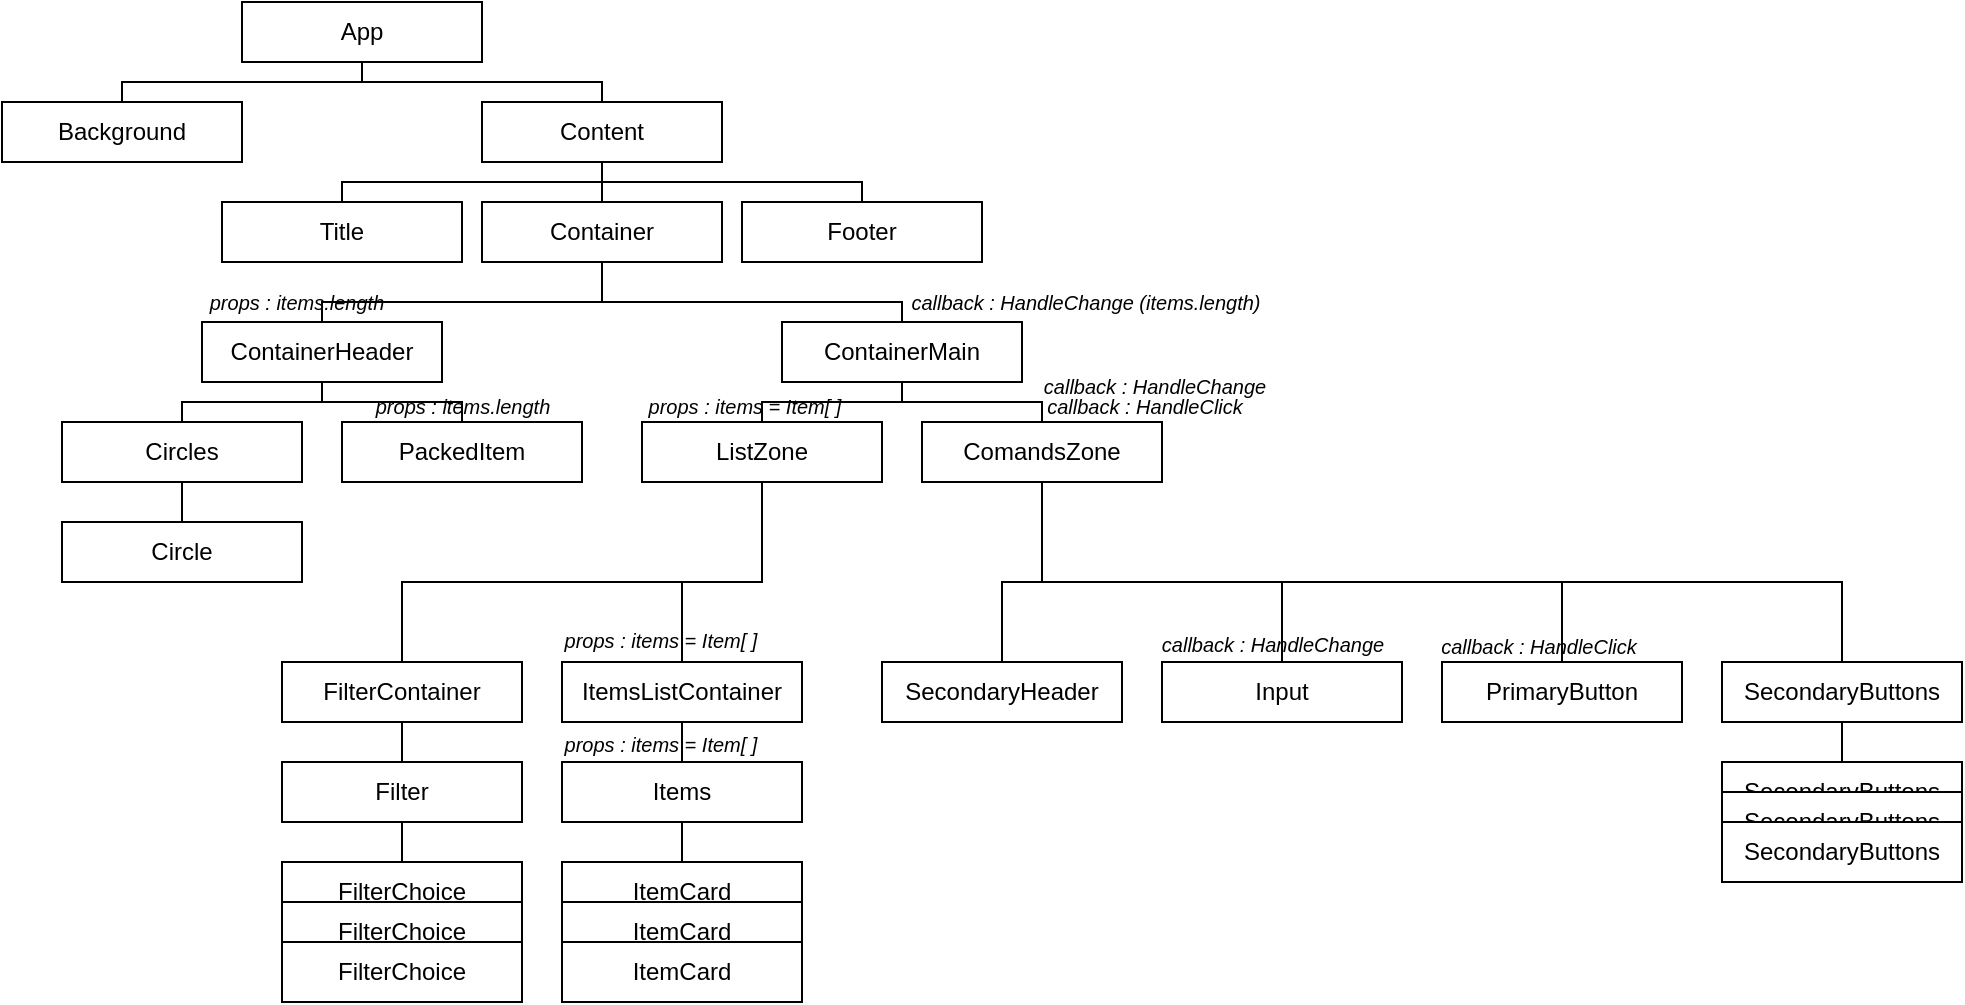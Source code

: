 <mxfile version="28.2.5">
  <diagram name="Page-1" id="dSxOkD4vzVmU74LxcRfJ">
    <mxGraphModel dx="815" dy="425" grid="1" gridSize="10" guides="1" tooltips="1" connect="1" arrows="1" fold="1" page="1" pageScale="1" pageWidth="827" pageHeight="1169" math="0" shadow="0">
      <root>
        <mxCell id="0" />
        <mxCell id="1" parent="0" />
        <mxCell id="z0r5uAFNtkcqJ_WD6JSB-1" value="App" style="rounded=0;whiteSpace=wrap;html=1;" vertex="1" parent="1">
          <mxGeometry x="320" y="160" width="120" height="30" as="geometry" />
        </mxCell>
        <mxCell id="z0r5uAFNtkcqJ_WD6JSB-2" value="Background" style="rounded=0;whiteSpace=wrap;html=1;fillColor=light-dark(#FFFFFF,#8B8B8B);" vertex="1" parent="1">
          <mxGeometry x="200" y="210" width="120" height="30" as="geometry" />
        </mxCell>
        <mxCell id="z0r5uAFNtkcqJ_WD6JSB-3" value="Content" style="rounded=0;whiteSpace=wrap;html=1;" vertex="1" parent="1">
          <mxGeometry x="440" y="210" width="120" height="30" as="geometry" />
        </mxCell>
        <mxCell id="z0r5uAFNtkcqJ_WD6JSB-4" value="Container" style="rounded=0;whiteSpace=wrap;html=1;" vertex="1" parent="1">
          <mxGeometry x="440" y="260" width="120" height="30" as="geometry" />
        </mxCell>
        <mxCell id="z0r5uAFNtkcqJ_WD6JSB-5" value="Title" style="rounded=0;whiteSpace=wrap;html=1;fillColor=light-dark(#FFFFFF,#8B8B8B);" vertex="1" parent="1">
          <mxGeometry x="310" y="260" width="120" height="30" as="geometry" />
        </mxCell>
        <mxCell id="z0r5uAFNtkcqJ_WD6JSB-6" value="Footer" style="rounded=0;whiteSpace=wrap;html=1;fillColor=light-dark(#FFFFFF,#8B8B8B);" vertex="1" parent="1">
          <mxGeometry x="570" y="260" width="120" height="30" as="geometry" />
        </mxCell>
        <mxCell id="z0r5uAFNtkcqJ_WD6JSB-7" value="ContainerHeader" style="rounded=0;whiteSpace=wrap;html=1;" vertex="1" parent="1">
          <mxGeometry x="300" y="320" width="120" height="30" as="geometry" />
        </mxCell>
        <mxCell id="z0r5uAFNtkcqJ_WD6JSB-9" value="ContainerMain" style="rounded=0;whiteSpace=wrap;html=1;" vertex="1" parent="1">
          <mxGeometry x="590" y="320" width="120" height="30" as="geometry" />
        </mxCell>
        <mxCell id="z0r5uAFNtkcqJ_WD6JSB-10" value="Circles" style="rounded=0;whiteSpace=wrap;html=1;" vertex="1" parent="1">
          <mxGeometry x="230" y="370" width="120" height="30" as="geometry" />
        </mxCell>
        <mxCell id="z0r5uAFNtkcqJ_WD6JSB-11" value="PackedItem" style="rounded=0;whiteSpace=wrap;html=1;" vertex="1" parent="1">
          <mxGeometry x="370" y="370" width="120" height="30" as="geometry" />
        </mxCell>
        <mxCell id="z0r5uAFNtkcqJ_WD6JSB-12" value="ListZone" style="rounded=0;whiteSpace=wrap;html=1;" vertex="1" parent="1">
          <mxGeometry x="520" y="370" width="120" height="30" as="geometry" />
        </mxCell>
        <mxCell id="z0r5uAFNtkcqJ_WD6JSB-13" value="ComandsZone" style="rounded=0;whiteSpace=wrap;html=1;" vertex="1" parent="1">
          <mxGeometry x="660" y="370" width="120" height="30" as="geometry" />
        </mxCell>
        <mxCell id="z0r5uAFNtkcqJ_WD6JSB-14" value="Circle" style="rounded=0;whiteSpace=wrap;html=1;" vertex="1" parent="1">
          <mxGeometry x="230" y="420" width="120" height="30" as="geometry" />
        </mxCell>
        <mxCell id="z0r5uAFNtkcqJ_WD6JSB-16" value="FilterContainer" style="rounded=0;whiteSpace=wrap;html=1;" vertex="1" parent="1">
          <mxGeometry x="340" y="490" width="120" height="30" as="geometry" />
        </mxCell>
        <mxCell id="z0r5uAFNtkcqJ_WD6JSB-17" value="ItemsListContainer" style="rounded=0;whiteSpace=wrap;html=1;" vertex="1" parent="1">
          <mxGeometry x="480" y="490" width="120" height="30" as="geometry" />
        </mxCell>
        <mxCell id="z0r5uAFNtkcqJ_WD6JSB-18" value="SecondaryHeader" style="rounded=0;whiteSpace=wrap;html=1;" vertex="1" parent="1">
          <mxGeometry x="640" y="490" width="120" height="30" as="geometry" />
        </mxCell>
        <mxCell id="z0r5uAFNtkcqJ_WD6JSB-19" value="Input" style="rounded=0;whiteSpace=wrap;html=1;" vertex="1" parent="1">
          <mxGeometry x="780" y="490" width="120" height="30" as="geometry" />
        </mxCell>
        <mxCell id="z0r5uAFNtkcqJ_WD6JSB-20" value="PrimaryButton" style="rounded=0;whiteSpace=wrap;html=1;" vertex="1" parent="1">
          <mxGeometry x="920" y="490" width="120" height="30" as="geometry" />
        </mxCell>
        <mxCell id="z0r5uAFNtkcqJ_WD6JSB-21" value="SecondaryButtons" style="rounded=0;whiteSpace=wrap;html=1;" vertex="1" parent="1">
          <mxGeometry x="1060" y="490" width="120" height="30" as="geometry" />
        </mxCell>
        <mxCell id="z0r5uAFNtkcqJ_WD6JSB-22" value="Filter" style="rounded=0;whiteSpace=wrap;html=1;" vertex="1" parent="1">
          <mxGeometry x="340" y="540" width="120" height="30" as="geometry" />
        </mxCell>
        <mxCell id="z0r5uAFNtkcqJ_WD6JSB-23" value="Items" style="rounded=0;whiteSpace=wrap;html=1;" vertex="1" parent="1">
          <mxGeometry x="480" y="540" width="120" height="30" as="geometry" />
        </mxCell>
        <mxCell id="z0r5uAFNtkcqJ_WD6JSB-24" value="FilterChoice" style="rounded=0;whiteSpace=wrap;html=1;" vertex="1" parent="1">
          <mxGeometry x="340" y="590" width="120" height="30" as="geometry" />
        </mxCell>
        <mxCell id="z0r5uAFNtkcqJ_WD6JSB-25" value="ItemCard" style="rounded=0;whiteSpace=wrap;html=1;" vertex="1" parent="1">
          <mxGeometry x="480" y="590" width="120" height="30" as="geometry" />
        </mxCell>
        <mxCell id="z0r5uAFNtkcqJ_WD6JSB-26" value="FilterChoice" style="rounded=0;whiteSpace=wrap;html=1;" vertex="1" parent="1">
          <mxGeometry x="340" y="610" width="120" height="30" as="geometry" />
        </mxCell>
        <mxCell id="z0r5uAFNtkcqJ_WD6JSB-27" value="FilterChoice" style="rounded=0;whiteSpace=wrap;html=1;" vertex="1" parent="1">
          <mxGeometry x="340" y="630" width="120" height="30" as="geometry" />
        </mxCell>
        <mxCell id="z0r5uAFNtkcqJ_WD6JSB-28" value="ItemCard" style="rounded=0;whiteSpace=wrap;html=1;" vertex="1" parent="1">
          <mxGeometry x="480" y="610" width="120" height="30" as="geometry" />
        </mxCell>
        <mxCell id="z0r5uAFNtkcqJ_WD6JSB-29" value="ItemCard" style="rounded=0;whiteSpace=wrap;html=1;" vertex="1" parent="1">
          <mxGeometry x="480" y="630" width="120" height="30" as="geometry" />
        </mxCell>
        <mxCell id="z0r5uAFNtkcqJ_WD6JSB-35" value="" style="endArrow=none;html=1;rounded=0;entryX=0.5;entryY=1;entryDx=0;entryDy=0;exitX=0.5;exitY=0;exitDx=0;exitDy=0;" edge="1" parent="1" source="z0r5uAFNtkcqJ_WD6JSB-3" target="z0r5uAFNtkcqJ_WD6JSB-1">
          <mxGeometry width="50" height="50" relative="1" as="geometry">
            <mxPoint x="540" y="270" as="sourcePoint" />
            <mxPoint x="590" y="220" as="targetPoint" />
            <Array as="points">
              <mxPoint x="500" y="200" />
              <mxPoint x="380" y="200" />
            </Array>
          </mxGeometry>
        </mxCell>
        <mxCell id="z0r5uAFNtkcqJ_WD6JSB-36" value="" style="endArrow=none;html=1;rounded=0;exitX=0.5;exitY=0;exitDx=0;exitDy=0;" edge="1" parent="1" source="z0r5uAFNtkcqJ_WD6JSB-2">
          <mxGeometry width="50" height="50" relative="1" as="geometry">
            <mxPoint x="540" y="270" as="sourcePoint" />
            <mxPoint x="380" y="190" as="targetPoint" />
            <Array as="points">
              <mxPoint x="260" y="200" />
              <mxPoint x="380" y="200" />
            </Array>
          </mxGeometry>
        </mxCell>
        <mxCell id="z0r5uAFNtkcqJ_WD6JSB-37" value="" style="endArrow=none;html=1;rounded=0;entryX=0.5;entryY=1;entryDx=0;entryDy=0;exitX=0.5;exitY=0;exitDx=0;exitDy=0;" edge="1" parent="1" source="z0r5uAFNtkcqJ_WD6JSB-4" target="z0r5uAFNtkcqJ_WD6JSB-3">
          <mxGeometry width="50" height="50" relative="1" as="geometry">
            <mxPoint x="450" y="330" as="sourcePoint" />
            <mxPoint x="500" y="280" as="targetPoint" />
          </mxGeometry>
        </mxCell>
        <mxCell id="z0r5uAFNtkcqJ_WD6JSB-38" value="" style="endArrow=none;html=1;rounded=0;exitX=0.5;exitY=0;exitDx=0;exitDy=0;" edge="1" parent="1" source="z0r5uAFNtkcqJ_WD6JSB-5">
          <mxGeometry width="50" height="50" relative="1" as="geometry">
            <mxPoint x="370" y="250" as="sourcePoint" />
            <mxPoint x="500" y="250" as="targetPoint" />
            <Array as="points">
              <mxPoint x="370" y="250" />
            </Array>
          </mxGeometry>
        </mxCell>
        <mxCell id="z0r5uAFNtkcqJ_WD6JSB-40" value="" style="endArrow=none;html=1;rounded=0;exitX=0.5;exitY=0;exitDx=0;exitDy=0;" edge="1" parent="1" source="z0r5uAFNtkcqJ_WD6JSB-13">
          <mxGeometry width="50" height="50" relative="1" as="geometry">
            <mxPoint x="540" y="380" as="sourcePoint" />
            <mxPoint x="650" y="350" as="targetPoint" />
            <Array as="points">
              <mxPoint x="720" y="360" />
              <mxPoint x="650" y="360" />
            </Array>
          </mxGeometry>
        </mxCell>
        <mxCell id="z0r5uAFNtkcqJ_WD6JSB-41" value="" style="endArrow=none;html=1;rounded=0;exitX=0.5;exitY=0;exitDx=0;exitDy=0;" edge="1" parent="1" source="z0r5uAFNtkcqJ_WD6JSB-12">
          <mxGeometry width="50" height="50" relative="1" as="geometry">
            <mxPoint x="600" y="400" as="sourcePoint" />
            <mxPoint x="650" y="350" as="targetPoint" />
            <Array as="points">
              <mxPoint x="580" y="360" />
              <mxPoint x="650" y="360" />
            </Array>
          </mxGeometry>
        </mxCell>
        <mxCell id="z0r5uAFNtkcqJ_WD6JSB-42" value="" style="endArrow=none;html=1;rounded=0;entryX=0.5;entryY=1;entryDx=0;entryDy=0;exitX=0.5;exitY=0;exitDx=0;exitDy=0;" edge="1" parent="1" source="z0r5uAFNtkcqJ_WD6JSB-11" target="z0r5uAFNtkcqJ_WD6JSB-7">
          <mxGeometry width="50" height="50" relative="1" as="geometry">
            <mxPoint x="450" y="360" as="sourcePoint" />
            <mxPoint x="500" y="310" as="targetPoint" />
            <Array as="points">
              <mxPoint x="430" y="360" />
              <mxPoint x="360" y="360" />
            </Array>
          </mxGeometry>
        </mxCell>
        <mxCell id="z0r5uAFNtkcqJ_WD6JSB-43" value="" style="endArrow=none;html=1;rounded=0;exitX=0.5;exitY=0;exitDx=0;exitDy=0;" edge="1" parent="1" source="z0r5uAFNtkcqJ_WD6JSB-10">
          <mxGeometry width="50" height="50" relative="1" as="geometry">
            <mxPoint x="310" y="400" as="sourcePoint" />
            <mxPoint x="360" y="350" as="targetPoint" />
            <Array as="points">
              <mxPoint x="290" y="360" />
              <mxPoint x="360" y="360" />
            </Array>
          </mxGeometry>
        </mxCell>
        <mxCell id="z0r5uAFNtkcqJ_WD6JSB-44" value="" style="endArrow=none;html=1;rounded=0;exitX=0.5;exitY=0;exitDx=0;exitDy=0;" edge="1" parent="1" source="z0r5uAFNtkcqJ_WD6JSB-9">
          <mxGeometry width="50" height="50" relative="1" as="geometry">
            <mxPoint x="560" y="320" as="sourcePoint" />
            <mxPoint x="500" y="290" as="targetPoint" />
            <Array as="points">
              <mxPoint x="650" y="310" />
              <mxPoint x="500" y="310" />
            </Array>
          </mxGeometry>
        </mxCell>
        <mxCell id="z0r5uAFNtkcqJ_WD6JSB-45" value="" style="endArrow=none;html=1;rounded=0;entryX=0.5;entryY=1;entryDx=0;entryDy=0;exitX=0.5;exitY=0;exitDx=0;exitDy=0;" edge="1" parent="1" source="z0r5uAFNtkcqJ_WD6JSB-7">
          <mxGeometry width="50" height="50" relative="1" as="geometry">
            <mxPoint x="530" y="310" as="sourcePoint" />
            <mxPoint x="500" y="290" as="targetPoint" />
            <Array as="points">
              <mxPoint x="360" y="310" />
              <mxPoint x="500" y="310" />
            </Array>
          </mxGeometry>
        </mxCell>
        <mxCell id="z0r5uAFNtkcqJ_WD6JSB-46" value="" style="endArrow=none;html=1;rounded=0;exitX=0.5;exitY=0;exitDx=0;exitDy=0;" edge="1" parent="1" source="z0r5uAFNtkcqJ_WD6JSB-6">
          <mxGeometry width="50" height="50" relative="1" as="geometry">
            <mxPoint x="480" y="320" as="sourcePoint" />
            <mxPoint x="500" y="250" as="targetPoint" />
            <Array as="points">
              <mxPoint x="630" y="250" />
            </Array>
          </mxGeometry>
        </mxCell>
        <mxCell id="z0r5uAFNtkcqJ_WD6JSB-47" value="" style="endArrow=none;html=1;rounded=0;exitX=0.5;exitY=0;exitDx=0;exitDy=0;" edge="1" parent="1" source="z0r5uAFNtkcqJ_WD6JSB-16">
          <mxGeometry width="50" height="50" relative="1" as="geometry">
            <mxPoint x="530" y="450" as="sourcePoint" />
            <mxPoint x="580" y="400" as="targetPoint" />
            <Array as="points">
              <mxPoint x="400" y="450" />
              <mxPoint x="580" y="450" />
            </Array>
          </mxGeometry>
        </mxCell>
        <mxCell id="z0r5uAFNtkcqJ_WD6JSB-48" value="" style="endArrow=none;html=1;rounded=0;exitX=0.5;exitY=0;exitDx=0;exitDy=0;" edge="1" parent="1" source="z0r5uAFNtkcqJ_WD6JSB-17">
          <mxGeometry width="50" height="50" relative="1" as="geometry">
            <mxPoint x="530" y="450" as="sourcePoint" />
            <mxPoint x="580" y="400" as="targetPoint" />
            <Array as="points">
              <mxPoint x="540" y="450" />
              <mxPoint x="580" y="450" />
            </Array>
          </mxGeometry>
        </mxCell>
        <mxCell id="z0r5uAFNtkcqJ_WD6JSB-49" value="" style="endArrow=none;html=1;rounded=0;" edge="1" parent="1" source="z0r5uAFNtkcqJ_WD6JSB-14">
          <mxGeometry width="50" height="50" relative="1" as="geometry">
            <mxPoint x="240" y="450" as="sourcePoint" />
            <mxPoint x="290" y="400" as="targetPoint" />
          </mxGeometry>
        </mxCell>
        <mxCell id="z0r5uAFNtkcqJ_WD6JSB-50" value="" style="endArrow=none;html=1;rounded=0;" edge="1" parent="1" source="z0r5uAFNtkcqJ_WD6JSB-22">
          <mxGeometry width="50" height="50" relative="1" as="geometry">
            <mxPoint x="350" y="570" as="sourcePoint" />
            <mxPoint x="400" y="520" as="targetPoint" />
          </mxGeometry>
        </mxCell>
        <mxCell id="z0r5uAFNtkcqJ_WD6JSB-51" value="" style="endArrow=none;html=1;rounded=0;exitX=0.5;exitY=0;exitDx=0;exitDy=0;" edge="1" parent="1" source="z0r5uAFNtkcqJ_WD6JSB-23">
          <mxGeometry width="50" height="50" relative="1" as="geometry">
            <mxPoint x="490" y="570" as="sourcePoint" />
            <mxPoint x="540" y="520" as="targetPoint" />
          </mxGeometry>
        </mxCell>
        <mxCell id="z0r5uAFNtkcqJ_WD6JSB-52" value="" style="endArrow=none;html=1;rounded=0;entryX=0.5;entryY=1;entryDx=0;entryDy=0;exitX=0.5;exitY=0;exitDx=0;exitDy=0;" edge="1" parent="1" source="z0r5uAFNtkcqJ_WD6JSB-18" target="z0r5uAFNtkcqJ_WD6JSB-13">
          <mxGeometry width="50" height="50" relative="1" as="geometry">
            <mxPoint x="720" y="450" as="sourcePoint" />
            <mxPoint x="710" y="400" as="targetPoint" />
            <Array as="points">
              <mxPoint x="700" y="450" />
              <mxPoint x="720" y="450" />
            </Array>
          </mxGeometry>
        </mxCell>
        <mxCell id="z0r5uAFNtkcqJ_WD6JSB-53" value="" style="endArrow=none;html=1;rounded=0;" edge="1" parent="1" source="z0r5uAFNtkcqJ_WD6JSB-24">
          <mxGeometry width="50" height="50" relative="1" as="geometry">
            <mxPoint x="350" y="620" as="sourcePoint" />
            <mxPoint x="400" y="570" as="targetPoint" />
          </mxGeometry>
        </mxCell>
        <mxCell id="z0r5uAFNtkcqJ_WD6JSB-54" value="" style="endArrow=none;html=1;rounded=0;exitX=0.5;exitY=0;exitDx=0;exitDy=0;" edge="1" parent="1" source="z0r5uAFNtkcqJ_WD6JSB-25">
          <mxGeometry width="50" height="50" relative="1" as="geometry">
            <mxPoint x="490" y="620" as="sourcePoint" />
            <mxPoint x="540" y="570" as="targetPoint" />
          </mxGeometry>
        </mxCell>
        <mxCell id="z0r5uAFNtkcqJ_WD6JSB-55" value="" style="endArrow=none;html=1;rounded=0;exitX=0.5;exitY=0;exitDx=0;exitDy=0;" edge="1" parent="1" source="z0r5uAFNtkcqJ_WD6JSB-21">
          <mxGeometry width="50" height="50" relative="1" as="geometry">
            <mxPoint x="670" y="450" as="sourcePoint" />
            <mxPoint x="720" y="400" as="targetPoint" />
            <Array as="points">
              <mxPoint x="1120" y="450" />
              <mxPoint x="720" y="450" />
            </Array>
          </mxGeometry>
        </mxCell>
        <mxCell id="z0r5uAFNtkcqJ_WD6JSB-56" value="" style="endArrow=none;html=1;rounded=0;exitX=0.5;exitY=0;exitDx=0;exitDy=0;" edge="1" parent="1" source="z0r5uAFNtkcqJ_WD6JSB-20">
          <mxGeometry width="50" height="50" relative="1" as="geometry">
            <mxPoint x="670" y="450" as="sourcePoint" />
            <mxPoint x="720" y="400" as="targetPoint" />
            <Array as="points">
              <mxPoint x="980" y="450" />
              <mxPoint x="720" y="450" />
            </Array>
          </mxGeometry>
        </mxCell>
        <mxCell id="z0r5uAFNtkcqJ_WD6JSB-57" value="" style="endArrow=none;html=1;rounded=0;exitX=0.5;exitY=0;exitDx=0;exitDy=0;" edge="1" parent="1" source="z0r5uAFNtkcqJ_WD6JSB-19">
          <mxGeometry width="50" height="50" relative="1" as="geometry">
            <mxPoint x="670" y="450" as="sourcePoint" />
            <mxPoint x="720" y="400" as="targetPoint" />
            <Array as="points">
              <mxPoint x="840" y="450" />
              <mxPoint x="720" y="450" />
            </Array>
          </mxGeometry>
        </mxCell>
        <mxCell id="z0r5uAFNtkcqJ_WD6JSB-58" value="&lt;font style=&quot;color: light-dark(rgb(0, 0, 0), rgb(13, 244, 90)); font-size: 10px;&quot;&gt;&lt;i&gt;props : items = Item[ ]&lt;/i&gt;&lt;/font&gt;" style="text;html=1;align=center;verticalAlign=middle;whiteSpace=wrap;rounded=0;" vertex="1" parent="1">
          <mxGeometry x="505" y="347" width="133" height="30" as="geometry" />
        </mxCell>
        <mxCell id="z0r5uAFNtkcqJ_WD6JSB-60" value="&lt;font style=&quot;color: light-dark(rgb(0, 0, 0), rgb(13, 244, 90)); font-size: 10px;&quot;&gt;&lt;i&gt;props : items = Item[ ]&lt;/i&gt;&lt;/font&gt;" style="text;html=1;align=center;verticalAlign=middle;whiteSpace=wrap;rounded=0;" vertex="1" parent="1">
          <mxGeometry x="463" y="464" width="133" height="30" as="geometry" />
        </mxCell>
        <mxCell id="z0r5uAFNtkcqJ_WD6JSB-61" value="&lt;font style=&quot;color: light-dark(rgb(0, 0, 0), rgb(13, 244, 90)); font-size: 10px;&quot;&gt;&lt;i&gt;props : items = Item[ ]&lt;/i&gt;&lt;/font&gt;" style="text;html=1;align=center;verticalAlign=middle;whiteSpace=wrap;rounded=0;" vertex="1" parent="1">
          <mxGeometry x="463" y="516" width="133" height="30" as="geometry" />
        </mxCell>
        <mxCell id="z0r5uAFNtkcqJ_WD6JSB-62" value="&lt;font style=&quot;font-size: 10px; color: light-dark(rgb(0, 0, 0), rgb(255, 0, 0));&quot;&gt;&lt;i style=&quot;&quot;&gt;callback : HandleClick&lt;/i&gt;&lt;/font&gt;" style="text;html=1;align=center;verticalAlign=middle;whiteSpace=wrap;rounded=0;" vertex="1" parent="1">
          <mxGeometry x="705" y="347" width="133" height="30" as="geometry" />
        </mxCell>
        <mxCell id="z0r5uAFNtkcqJ_WD6JSB-64" value="&lt;font style=&quot;font-size: 10px; color: light-dark(rgb(0, 0, 0), rgb(255, 0, 0));&quot;&gt;&lt;i style=&quot;&quot;&gt;callback : HandleClick&lt;/i&gt;&lt;/font&gt;" style="text;html=1;align=center;verticalAlign=middle;whiteSpace=wrap;rounded=0;" vertex="1" parent="1">
          <mxGeometry x="902" y="467" width="133" height="30" as="geometry" />
        </mxCell>
        <mxCell id="z0r5uAFNtkcqJ_WD6JSB-65" value="&lt;font style=&quot;font-size: 10px; color: light-dark(rgb(0, 0, 0), rgb(255, 0, 0));&quot;&gt;&lt;i style=&quot;&quot;&gt;callback : HandleChange&lt;/i&gt;&lt;/font&gt;" style="text;html=1;align=center;verticalAlign=middle;whiteSpace=wrap;rounded=0;" vertex="1" parent="1">
          <mxGeometry x="769" y="466" width="133" height="30" as="geometry" />
        </mxCell>
        <mxCell id="z0r5uAFNtkcqJ_WD6JSB-66" value="&lt;font style=&quot;font-size: 10px; color: light-dark(rgb(0, 0, 0), rgb(255, 0, 0));&quot;&gt;&lt;i style=&quot;&quot;&gt;callback : HandleChange&lt;/i&gt;&lt;/font&gt;" style="text;html=1;align=center;verticalAlign=middle;whiteSpace=wrap;rounded=0;" vertex="1" parent="1">
          <mxGeometry x="710" y="337" width="133" height="30" as="geometry" />
        </mxCell>
        <mxCell id="z0r5uAFNtkcqJ_WD6JSB-69" value="&lt;font style=&quot;font-size: 10px; color: light-dark(rgb(0, 0, 0), rgb(255, 0, 0));&quot;&gt;&lt;i style=&quot;&quot;&gt;callback : HandleChange (items.length)&lt;/i&gt;&lt;/font&gt;" style="text;html=1;align=center;verticalAlign=middle;whiteSpace=wrap;rounded=0;" vertex="1" parent="1">
          <mxGeometry x="652" y="295" width="180" height="30" as="geometry" />
        </mxCell>
        <mxCell id="z0r5uAFNtkcqJ_WD6JSB-70" value="&lt;font style=&quot;color: light-dark(rgb(0, 0, 0), rgb(13, 244, 90)); font-size: 10px;&quot;&gt;&lt;i&gt;props : items.length&lt;/i&gt;&lt;/font&gt;" style="text;html=1;align=center;verticalAlign=middle;whiteSpace=wrap;rounded=0;" vertex="1" parent="1">
          <mxGeometry x="281" y="295" width="133" height="30" as="geometry" />
        </mxCell>
        <mxCell id="z0r5uAFNtkcqJ_WD6JSB-72" value="&lt;font style=&quot;color: light-dark(rgb(0, 0, 0), rgb(13, 244, 90)); font-size: 10px;&quot;&gt;&lt;i&gt;props : items.length&lt;/i&gt;&lt;/font&gt;" style="text;html=1;align=center;verticalAlign=middle;whiteSpace=wrap;rounded=0;" vertex="1" parent="1">
          <mxGeometry x="363.5" y="347" width="133" height="30" as="geometry" />
        </mxCell>
        <mxCell id="z0r5uAFNtkcqJ_WD6JSB-74" value="SecondaryButtons" style="rounded=0;whiteSpace=wrap;html=1;" vertex="1" parent="1">
          <mxGeometry x="1060" y="540" width="120" height="30" as="geometry" />
        </mxCell>
        <mxCell id="z0r5uAFNtkcqJ_WD6JSB-75" value="" style="endArrow=none;html=1;rounded=0;entryX=0.5;entryY=1;entryDx=0;entryDy=0;exitX=0.5;exitY=0;exitDx=0;exitDy=0;" edge="1" parent="1" source="z0r5uAFNtkcqJ_WD6JSB-74" target="z0r5uAFNtkcqJ_WD6JSB-21">
          <mxGeometry width="50" height="50" relative="1" as="geometry">
            <mxPoint x="1000" y="580" as="sourcePoint" />
            <mxPoint x="1050" y="530" as="targetPoint" />
          </mxGeometry>
        </mxCell>
        <mxCell id="z0r5uAFNtkcqJ_WD6JSB-76" value="SecondaryButtons" style="rounded=0;whiteSpace=wrap;html=1;" vertex="1" parent="1">
          <mxGeometry x="1060" y="555" width="120" height="30" as="geometry" />
        </mxCell>
        <mxCell id="z0r5uAFNtkcqJ_WD6JSB-77" value="SecondaryButtons" style="rounded=0;whiteSpace=wrap;html=1;" vertex="1" parent="1">
          <mxGeometry x="1060" y="570" width="120" height="30" as="geometry" />
        </mxCell>
      </root>
    </mxGraphModel>
  </diagram>
</mxfile>
